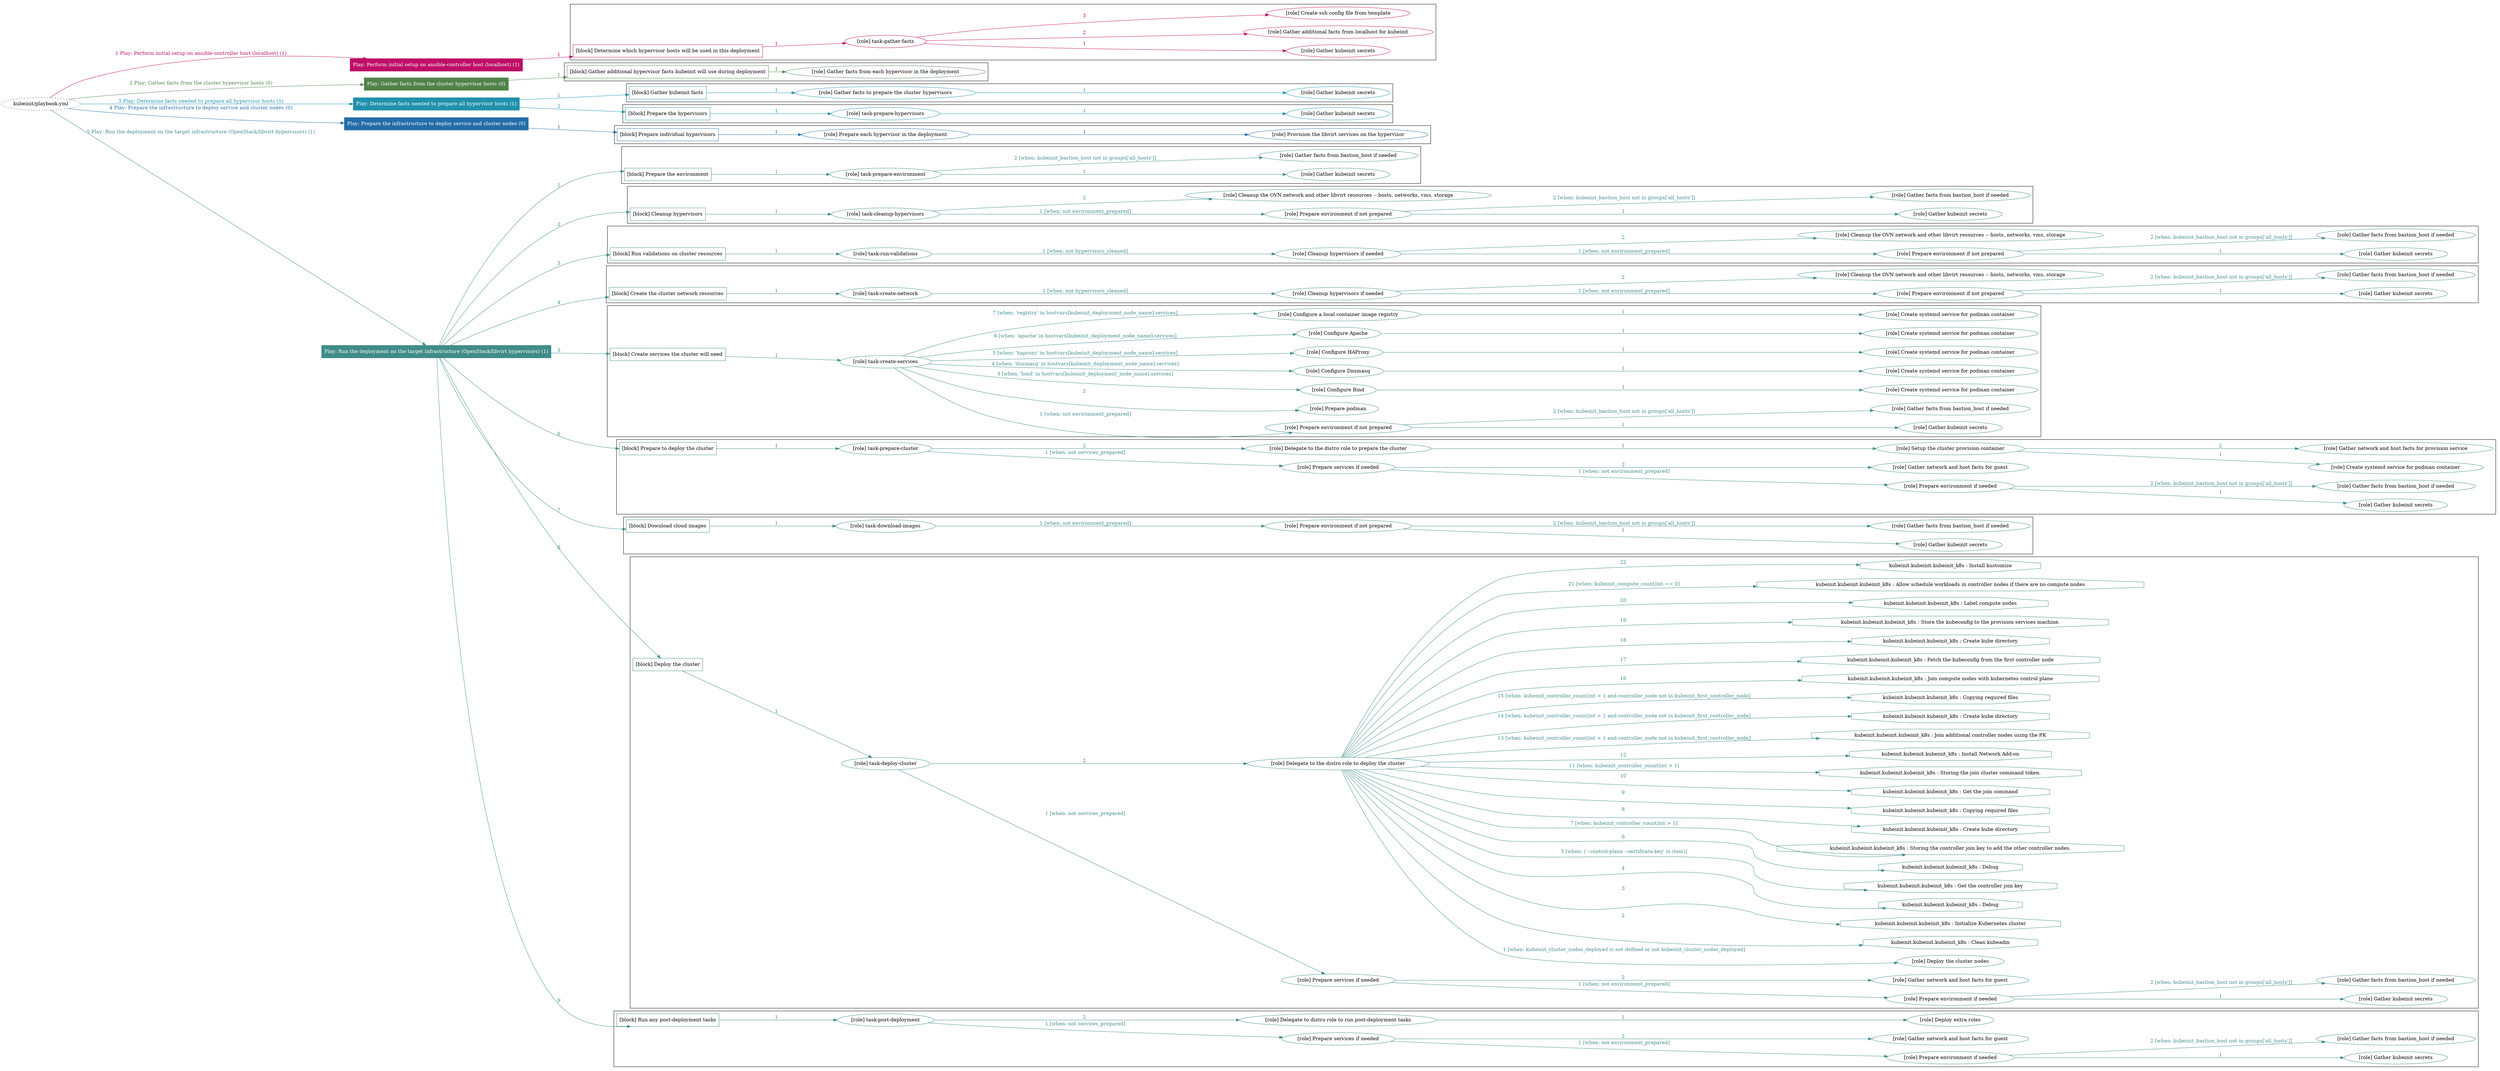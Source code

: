 digraph {
	graph [concentrate=true ordering=in rankdir=LR ratio=fill]
	edge [esep=5 sep=10]
	"kubeinit/playbook.yml" [URL="/home/runner/work/kubeinit/kubeinit/kubeinit/playbook.yml" id=playbook_37c9e32f style=dotted]
	"kubeinit/playbook.yml" -> play_60193fd4 [label="1 Play: Perform initial setup on ansible-controller host (localhost) (1)" color="#be0e68" fontcolor="#be0e68" id=edge_play_60193fd4 labeltooltip="1 Play: Perform initial setup on ansible-controller host (localhost) (1)" tooltip="1 Play: Perform initial setup on ansible-controller host (localhost) (1)"]
	subgraph "Play: Perform initial setup on ansible-controller host (localhost) (1)" {
		play_60193fd4 [label="Play: Perform initial setup on ansible-controller host (localhost) (1)" URL="/home/runner/work/kubeinit/kubeinit/kubeinit/playbook.yml" color="#be0e68" fontcolor="#ffffff" id=play_60193fd4 shape=box style=filled tooltip=localhost]
		play_60193fd4 -> block_312fa93a [label=1 color="#be0e68" fontcolor="#be0e68" id=edge_block_312fa93a labeltooltip=1 tooltip=1]
		subgraph cluster_block_312fa93a {
			block_312fa93a [label="[block] Determine which hypervisor hosts will be used in this deployment" URL="/home/runner/work/kubeinit/kubeinit/kubeinit/playbook.yml" color="#be0e68" id=block_312fa93a labeltooltip="Determine which hypervisor hosts will be used in this deployment" shape=box tooltip="Determine which hypervisor hosts will be used in this deployment"]
			block_312fa93a -> role_3bab6832 [label="1 " color="#be0e68" fontcolor="#be0e68" id=edge_role_3bab6832 labeltooltip="1 " tooltip="1 "]
			subgraph "task-gather-facts" {
				role_3bab6832 [label="[role] task-gather-facts" URL="/home/runner/work/kubeinit/kubeinit/kubeinit/playbook.yml" color="#be0e68" id=role_3bab6832 tooltip="task-gather-facts"]
				role_3bab6832 -> role_faca5b84 [label="1 " color="#be0e68" fontcolor="#be0e68" id=edge_role_faca5b84 labeltooltip="1 " tooltip="1 "]
				subgraph "Gather kubeinit secrets" {
					role_faca5b84 [label="[role] Gather kubeinit secrets" URL="/home/runner/.ansible/collections/ansible_collections/kubeinit/kubeinit/roles/kubeinit_prepare/tasks/build_hypervisors_group.yml" color="#be0e68" id=role_faca5b84 tooltip="Gather kubeinit secrets"]
				}
				role_3bab6832 -> role_65d45246 [label="2 " color="#be0e68" fontcolor="#be0e68" id=edge_role_65d45246 labeltooltip="2 " tooltip="2 "]
				subgraph "Gather additional facts from localhost for kubeinit" {
					role_65d45246 [label="[role] Gather additional facts from localhost for kubeinit" URL="/home/runner/.ansible/collections/ansible_collections/kubeinit/kubeinit/roles/kubeinit_prepare/tasks/build_hypervisors_group.yml" color="#be0e68" id=role_65d45246 tooltip="Gather additional facts from localhost for kubeinit"]
				}
				role_3bab6832 -> role_061c9a7f [label="3 " color="#be0e68" fontcolor="#be0e68" id=edge_role_061c9a7f labeltooltip="3 " tooltip="3 "]
				subgraph "Create ssh config file from template" {
					role_061c9a7f [label="[role] Create ssh config file from template" URL="/home/runner/.ansible/collections/ansible_collections/kubeinit/kubeinit/roles/kubeinit_prepare/tasks/build_hypervisors_group.yml" color="#be0e68" id=role_061c9a7f tooltip="Create ssh config file from template"]
				}
			}
		}
	}
	"kubeinit/playbook.yml" -> play_8a7e2bfd [label="2 Play: Gather facts from the cluster hypervisor hosts (0)" color="#4f8349" fontcolor="#4f8349" id=edge_play_8a7e2bfd labeltooltip="2 Play: Gather facts from the cluster hypervisor hosts (0)" tooltip="2 Play: Gather facts from the cluster hypervisor hosts (0)"]
	subgraph "Play: Gather facts from the cluster hypervisor hosts (0)" {
		play_8a7e2bfd [label="Play: Gather facts from the cluster hypervisor hosts (0)" URL="/home/runner/work/kubeinit/kubeinit/kubeinit/playbook.yml" color="#4f8349" fontcolor="#ffffff" id=play_8a7e2bfd shape=box style=filled tooltip="Play: Gather facts from the cluster hypervisor hosts (0)"]
		play_8a7e2bfd -> block_73883b4b [label=1 color="#4f8349" fontcolor="#4f8349" id=edge_block_73883b4b labeltooltip=1 tooltip=1]
		subgraph cluster_block_73883b4b {
			block_73883b4b [label="[block] Gather additional hypervisor facts kubeinit will use during deployment" URL="/home/runner/work/kubeinit/kubeinit/kubeinit/playbook.yml" color="#4f8349" id=block_73883b4b labeltooltip="Gather additional hypervisor facts kubeinit will use during deployment" shape=box tooltip="Gather additional hypervisor facts kubeinit will use during deployment"]
			block_73883b4b -> role_40d7106f [label="1 " color="#4f8349" fontcolor="#4f8349" id=edge_role_40d7106f labeltooltip="1 " tooltip="1 "]
			subgraph "Gather facts from each hypervisor in the deployment" {
				role_40d7106f [label="[role] Gather facts from each hypervisor in the deployment" URL="/home/runner/work/kubeinit/kubeinit/kubeinit/playbook.yml" color="#4f8349" id=role_40d7106f tooltip="Gather facts from each hypervisor in the deployment"]
			}
		}
	}
	"kubeinit/playbook.yml" -> play_a9252015 [label="3 Play: Determine facts needed to prepare all hypervisor hosts (1)" color="#2091ac" fontcolor="#2091ac" id=edge_play_a9252015 labeltooltip="3 Play: Determine facts needed to prepare all hypervisor hosts (1)" tooltip="3 Play: Determine facts needed to prepare all hypervisor hosts (1)"]
	subgraph "Play: Determine facts needed to prepare all hypervisor hosts (1)" {
		play_a9252015 [label="Play: Determine facts needed to prepare all hypervisor hosts (1)" URL="/home/runner/work/kubeinit/kubeinit/kubeinit/playbook.yml" color="#2091ac" fontcolor="#ffffff" id=play_a9252015 shape=box style=filled tooltip=localhost]
		play_a9252015 -> block_ff25f18f [label=1 color="#2091ac" fontcolor="#2091ac" id=edge_block_ff25f18f labeltooltip=1 tooltip=1]
		subgraph cluster_block_ff25f18f {
			block_ff25f18f [label="[block] Gather kubeinit facts" URL="/home/runner/work/kubeinit/kubeinit/kubeinit/playbook.yml" color="#2091ac" id=block_ff25f18f labeltooltip="Gather kubeinit facts" shape=box tooltip="Gather kubeinit facts"]
			block_ff25f18f -> role_27d9075c [label="1 " color="#2091ac" fontcolor="#2091ac" id=edge_role_27d9075c labeltooltip="1 " tooltip="1 "]
			subgraph "Gather facts to prepare the cluster hypervisors" {
				role_27d9075c [label="[role] Gather facts to prepare the cluster hypervisors" URL="/home/runner/work/kubeinit/kubeinit/kubeinit/playbook.yml" color="#2091ac" id=role_27d9075c tooltip="Gather facts to prepare the cluster hypervisors"]
				role_27d9075c -> role_bc4a7833 [label="1 " color="#2091ac" fontcolor="#2091ac" id=edge_role_bc4a7833 labeltooltip="1 " tooltip="1 "]
				subgraph "Gather kubeinit secrets" {
					role_bc4a7833 [label="[role] Gather kubeinit secrets" URL="/home/runner/.ansible/collections/ansible_collections/kubeinit/kubeinit/roles/kubeinit_prepare/tasks/gather_kubeinit_facts.yml" color="#2091ac" id=role_bc4a7833 tooltip="Gather kubeinit secrets"]
				}
			}
		}
		play_a9252015 -> block_5d034e86 [label=2 color="#2091ac" fontcolor="#2091ac" id=edge_block_5d034e86 labeltooltip=2 tooltip=2]
		subgraph cluster_block_5d034e86 {
			block_5d034e86 [label="[block] Prepare the hypervisors" URL="/home/runner/work/kubeinit/kubeinit/kubeinit/playbook.yml" color="#2091ac" id=block_5d034e86 labeltooltip="Prepare the hypervisors" shape=box tooltip="Prepare the hypervisors"]
			block_5d034e86 -> role_8078abb9 [label="1 " color="#2091ac" fontcolor="#2091ac" id=edge_role_8078abb9 labeltooltip="1 " tooltip="1 "]
			subgraph "task-prepare-hypervisors" {
				role_8078abb9 [label="[role] task-prepare-hypervisors" URL="/home/runner/work/kubeinit/kubeinit/kubeinit/playbook.yml" color="#2091ac" id=role_8078abb9 tooltip="task-prepare-hypervisors"]
				role_8078abb9 -> role_a76f9d1c [label="1 " color="#2091ac" fontcolor="#2091ac" id=edge_role_a76f9d1c labeltooltip="1 " tooltip="1 "]
				subgraph "Gather kubeinit secrets" {
					role_a76f9d1c [label="[role] Gather kubeinit secrets" URL="/home/runner/.ansible/collections/ansible_collections/kubeinit/kubeinit/roles/kubeinit_prepare/tasks/gather_kubeinit_facts.yml" color="#2091ac" id=role_a76f9d1c tooltip="Gather kubeinit secrets"]
				}
			}
		}
	}
	"kubeinit/playbook.yml" -> play_18234a0f [label="4 Play: Prepare the infrastructure to deploy service and cluster nodes (0)" color="#246da8" fontcolor="#246da8" id=edge_play_18234a0f labeltooltip="4 Play: Prepare the infrastructure to deploy service and cluster nodes (0)" tooltip="4 Play: Prepare the infrastructure to deploy service and cluster nodes (0)"]
	subgraph "Play: Prepare the infrastructure to deploy service and cluster nodes (0)" {
		play_18234a0f [label="Play: Prepare the infrastructure to deploy service and cluster nodes (0)" URL="/home/runner/work/kubeinit/kubeinit/kubeinit/playbook.yml" color="#246da8" fontcolor="#ffffff" id=play_18234a0f shape=box style=filled tooltip="Play: Prepare the infrastructure to deploy service and cluster nodes (0)"]
		play_18234a0f -> block_e1f81813 [label=1 color="#246da8" fontcolor="#246da8" id=edge_block_e1f81813 labeltooltip=1 tooltip=1]
		subgraph cluster_block_e1f81813 {
			block_e1f81813 [label="[block] Prepare individual hypervisors" URL="/home/runner/work/kubeinit/kubeinit/kubeinit/playbook.yml" color="#246da8" id=block_e1f81813 labeltooltip="Prepare individual hypervisors" shape=box tooltip="Prepare individual hypervisors"]
			block_e1f81813 -> role_e569fd30 [label="1 " color="#246da8" fontcolor="#246da8" id=edge_role_e569fd30 labeltooltip="1 " tooltip="1 "]
			subgraph "Prepare each hypervisor in the deployment" {
				role_e569fd30 [label="[role] Prepare each hypervisor in the deployment" URL="/home/runner/work/kubeinit/kubeinit/kubeinit/playbook.yml" color="#246da8" id=role_e569fd30 tooltip="Prepare each hypervisor in the deployment"]
				role_e569fd30 -> role_37ace8c5 [label="1 " color="#246da8" fontcolor="#246da8" id=edge_role_37ace8c5 labeltooltip="1 " tooltip="1 "]
				subgraph "Provision the libvirt services on the hypervisor" {
					role_37ace8c5 [label="[role] Provision the libvirt services on the hypervisor" URL="/home/runner/.ansible/collections/ansible_collections/kubeinit/kubeinit/roles/kubeinit_prepare/tasks/prepare_hypervisor.yml" color="#246da8" id=role_37ace8c5 tooltip="Provision the libvirt services on the hypervisor"]
				}
			}
		}
	}
	"kubeinit/playbook.yml" -> play_78330267 [label="5 Play: Run the deployment on the target infrastructure (OpenStack/libvirt hypervisors) (1)" color="#408c88" fontcolor="#408c88" id=edge_play_78330267 labeltooltip="5 Play: Run the deployment on the target infrastructure (OpenStack/libvirt hypervisors) (1)" tooltip="5 Play: Run the deployment on the target infrastructure (OpenStack/libvirt hypervisors) (1)"]
	subgraph "Play: Run the deployment on the target infrastructure (OpenStack/libvirt hypervisors) (1)" {
		play_78330267 [label="Play: Run the deployment on the target infrastructure (OpenStack/libvirt hypervisors) (1)" URL="/home/runner/work/kubeinit/kubeinit/kubeinit/playbook.yml" color="#408c88" fontcolor="#ffffff" id=play_78330267 shape=box style=filled tooltip=localhost]
		play_78330267 -> block_c911e550 [label=1 color="#408c88" fontcolor="#408c88" id=edge_block_c911e550 labeltooltip=1 tooltip=1]
		subgraph cluster_block_c911e550 {
			block_c911e550 [label="[block] Prepare the environment" URL="/home/runner/work/kubeinit/kubeinit/kubeinit/playbook.yml" color="#408c88" id=block_c911e550 labeltooltip="Prepare the environment" shape=box tooltip="Prepare the environment"]
			block_c911e550 -> role_b5994428 [label="1 " color="#408c88" fontcolor="#408c88" id=edge_role_b5994428 labeltooltip="1 " tooltip="1 "]
			subgraph "task-prepare-environment" {
				role_b5994428 [label="[role] task-prepare-environment" URL="/home/runner/work/kubeinit/kubeinit/kubeinit/playbook.yml" color="#408c88" id=role_b5994428 tooltip="task-prepare-environment"]
				role_b5994428 -> role_2c95b8cc [label="1 " color="#408c88" fontcolor="#408c88" id=edge_role_2c95b8cc labeltooltip="1 " tooltip="1 "]
				subgraph "Gather kubeinit secrets" {
					role_2c95b8cc [label="[role] Gather kubeinit secrets" URL="/home/runner/.ansible/collections/ansible_collections/kubeinit/kubeinit/roles/kubeinit_prepare/tasks/gather_kubeinit_facts.yml" color="#408c88" id=role_2c95b8cc tooltip="Gather kubeinit secrets"]
				}
				role_b5994428 -> role_a95a8f1d [label="2 [when: kubeinit_bastion_host not in groups['all_hosts']]" color="#408c88" fontcolor="#408c88" id=edge_role_a95a8f1d labeltooltip="2 [when: kubeinit_bastion_host not in groups['all_hosts']]" tooltip="2 [when: kubeinit_bastion_host not in groups['all_hosts']]"]
				subgraph "Gather facts from bastion_host if needed" {
					role_a95a8f1d [label="[role] Gather facts from bastion_host if needed" URL="/home/runner/.ansible/collections/ansible_collections/kubeinit/kubeinit/roles/kubeinit_prepare/tasks/main.yml" color="#408c88" id=role_a95a8f1d tooltip="Gather facts from bastion_host if needed"]
				}
			}
		}
		play_78330267 -> block_1fcbd4d3 [label=2 color="#408c88" fontcolor="#408c88" id=edge_block_1fcbd4d3 labeltooltip=2 tooltip=2]
		subgraph cluster_block_1fcbd4d3 {
			block_1fcbd4d3 [label="[block] Cleanup hypervisors" URL="/home/runner/work/kubeinit/kubeinit/kubeinit/playbook.yml" color="#408c88" id=block_1fcbd4d3 labeltooltip="Cleanup hypervisors" shape=box tooltip="Cleanup hypervisors"]
			block_1fcbd4d3 -> role_ac23a5f3 [label="1 " color="#408c88" fontcolor="#408c88" id=edge_role_ac23a5f3 labeltooltip="1 " tooltip="1 "]
			subgraph "task-cleanup-hypervisors" {
				role_ac23a5f3 [label="[role] task-cleanup-hypervisors" URL="/home/runner/work/kubeinit/kubeinit/kubeinit/playbook.yml" color="#408c88" id=role_ac23a5f3 tooltip="task-cleanup-hypervisors"]
				role_ac23a5f3 -> role_9f669799 [label="1 [when: not environment_prepared]" color="#408c88" fontcolor="#408c88" id=edge_role_9f669799 labeltooltip="1 [when: not environment_prepared]" tooltip="1 [when: not environment_prepared]"]
				subgraph "Prepare environment if not prepared" {
					role_9f669799 [label="[role] Prepare environment if not prepared" URL="/home/runner/.ansible/collections/ansible_collections/kubeinit/kubeinit/roles/kubeinit_libvirt/tasks/cleanup_hypervisors.yml" color="#408c88" id=role_9f669799 tooltip="Prepare environment if not prepared"]
					role_9f669799 -> role_347a850d [label="1 " color="#408c88" fontcolor="#408c88" id=edge_role_347a850d labeltooltip="1 " tooltip="1 "]
					subgraph "Gather kubeinit secrets" {
						role_347a850d [label="[role] Gather kubeinit secrets" URL="/home/runner/.ansible/collections/ansible_collections/kubeinit/kubeinit/roles/kubeinit_prepare/tasks/gather_kubeinit_facts.yml" color="#408c88" id=role_347a850d tooltip="Gather kubeinit secrets"]
					}
					role_9f669799 -> role_d7711d4b [label="2 [when: kubeinit_bastion_host not in groups['all_hosts']]" color="#408c88" fontcolor="#408c88" id=edge_role_d7711d4b labeltooltip="2 [when: kubeinit_bastion_host not in groups['all_hosts']]" tooltip="2 [when: kubeinit_bastion_host not in groups['all_hosts']]"]
					subgraph "Gather facts from bastion_host if needed" {
						role_d7711d4b [label="[role] Gather facts from bastion_host if needed" URL="/home/runner/.ansible/collections/ansible_collections/kubeinit/kubeinit/roles/kubeinit_prepare/tasks/main.yml" color="#408c88" id=role_d7711d4b tooltip="Gather facts from bastion_host if needed"]
					}
				}
				role_ac23a5f3 -> role_da51a4a8 [label="2 " color="#408c88" fontcolor="#408c88" id=edge_role_da51a4a8 labeltooltip="2 " tooltip="2 "]
				subgraph "Cleanup the OVN network and other libvirt resources -- hosts, networks, vms, storage" {
					role_da51a4a8 [label="[role] Cleanup the OVN network and other libvirt resources -- hosts, networks, vms, storage" URL="/home/runner/.ansible/collections/ansible_collections/kubeinit/kubeinit/roles/kubeinit_libvirt/tasks/cleanup_hypervisors.yml" color="#408c88" id=role_da51a4a8 tooltip="Cleanup the OVN network and other libvirt resources -- hosts, networks, vms, storage"]
				}
			}
		}
		play_78330267 -> block_64a17676 [label=3 color="#408c88" fontcolor="#408c88" id=edge_block_64a17676 labeltooltip=3 tooltip=3]
		subgraph cluster_block_64a17676 {
			block_64a17676 [label="[block] Run validations on cluster resources" URL="/home/runner/work/kubeinit/kubeinit/kubeinit/playbook.yml" color="#408c88" id=block_64a17676 labeltooltip="Run validations on cluster resources" shape=box tooltip="Run validations on cluster resources"]
			block_64a17676 -> role_e75b5f56 [label="1 " color="#408c88" fontcolor="#408c88" id=edge_role_e75b5f56 labeltooltip="1 " tooltip="1 "]
			subgraph "task-run-validations" {
				role_e75b5f56 [label="[role] task-run-validations" URL="/home/runner/work/kubeinit/kubeinit/kubeinit/playbook.yml" color="#408c88" id=role_e75b5f56 tooltip="task-run-validations"]
				role_e75b5f56 -> role_315ab390 [label="1 [when: not hypervisors_cleaned]" color="#408c88" fontcolor="#408c88" id=edge_role_315ab390 labeltooltip="1 [when: not hypervisors_cleaned]" tooltip="1 [when: not hypervisors_cleaned]"]
				subgraph "Cleanup hypervisors if needed" {
					role_315ab390 [label="[role] Cleanup hypervisors if needed" URL="/home/runner/.ansible/collections/ansible_collections/kubeinit/kubeinit/roles/kubeinit_validations/tasks/main.yml" color="#408c88" id=role_315ab390 tooltip="Cleanup hypervisors if needed"]
					role_315ab390 -> role_cbfdf54e [label="1 [when: not environment_prepared]" color="#408c88" fontcolor="#408c88" id=edge_role_cbfdf54e labeltooltip="1 [when: not environment_prepared]" tooltip="1 [when: not environment_prepared]"]
					subgraph "Prepare environment if not prepared" {
						role_cbfdf54e [label="[role] Prepare environment if not prepared" URL="/home/runner/.ansible/collections/ansible_collections/kubeinit/kubeinit/roles/kubeinit_libvirt/tasks/cleanup_hypervisors.yml" color="#408c88" id=role_cbfdf54e tooltip="Prepare environment if not prepared"]
						role_cbfdf54e -> role_c039dadc [label="1 " color="#408c88" fontcolor="#408c88" id=edge_role_c039dadc labeltooltip="1 " tooltip="1 "]
						subgraph "Gather kubeinit secrets" {
							role_c039dadc [label="[role] Gather kubeinit secrets" URL="/home/runner/.ansible/collections/ansible_collections/kubeinit/kubeinit/roles/kubeinit_prepare/tasks/gather_kubeinit_facts.yml" color="#408c88" id=role_c039dadc tooltip="Gather kubeinit secrets"]
						}
						role_cbfdf54e -> role_ac72c382 [label="2 [when: kubeinit_bastion_host not in groups['all_hosts']]" color="#408c88" fontcolor="#408c88" id=edge_role_ac72c382 labeltooltip="2 [when: kubeinit_bastion_host not in groups['all_hosts']]" tooltip="2 [when: kubeinit_bastion_host not in groups['all_hosts']]"]
						subgraph "Gather facts from bastion_host if needed" {
							role_ac72c382 [label="[role] Gather facts from bastion_host if needed" URL="/home/runner/.ansible/collections/ansible_collections/kubeinit/kubeinit/roles/kubeinit_prepare/tasks/main.yml" color="#408c88" id=role_ac72c382 tooltip="Gather facts from bastion_host if needed"]
						}
					}
					role_315ab390 -> role_75cab948 [label="2 " color="#408c88" fontcolor="#408c88" id=edge_role_75cab948 labeltooltip="2 " tooltip="2 "]
					subgraph "Cleanup the OVN network and other libvirt resources -- hosts, networks, vms, storage" {
						role_75cab948 [label="[role] Cleanup the OVN network and other libvirt resources -- hosts, networks, vms, storage" URL="/home/runner/.ansible/collections/ansible_collections/kubeinit/kubeinit/roles/kubeinit_libvirt/tasks/cleanup_hypervisors.yml" color="#408c88" id=role_75cab948 tooltip="Cleanup the OVN network and other libvirt resources -- hosts, networks, vms, storage"]
					}
				}
			}
		}
		play_78330267 -> block_636a97a6 [label=4 color="#408c88" fontcolor="#408c88" id=edge_block_636a97a6 labeltooltip=4 tooltip=4]
		subgraph cluster_block_636a97a6 {
			block_636a97a6 [label="[block] Create the cluster network resources" URL="/home/runner/work/kubeinit/kubeinit/kubeinit/playbook.yml" color="#408c88" id=block_636a97a6 labeltooltip="Create the cluster network resources" shape=box tooltip="Create the cluster network resources"]
			block_636a97a6 -> role_9f466b90 [label="1 " color="#408c88" fontcolor="#408c88" id=edge_role_9f466b90 labeltooltip="1 " tooltip="1 "]
			subgraph "task-create-network" {
				role_9f466b90 [label="[role] task-create-network" URL="/home/runner/work/kubeinit/kubeinit/kubeinit/playbook.yml" color="#408c88" id=role_9f466b90 tooltip="task-create-network"]
				role_9f466b90 -> role_8aebbf6b [label="1 [when: not hypervisors_cleaned]" color="#408c88" fontcolor="#408c88" id=edge_role_8aebbf6b labeltooltip="1 [when: not hypervisors_cleaned]" tooltip="1 [when: not hypervisors_cleaned]"]
				subgraph "Cleanup hypervisors if needed" {
					role_8aebbf6b [label="[role] Cleanup hypervisors if needed" URL="/home/runner/.ansible/collections/ansible_collections/kubeinit/kubeinit/roles/kubeinit_libvirt/tasks/create_network.yml" color="#408c88" id=role_8aebbf6b tooltip="Cleanup hypervisors if needed"]
					role_8aebbf6b -> role_a0f738e7 [label="1 [when: not environment_prepared]" color="#408c88" fontcolor="#408c88" id=edge_role_a0f738e7 labeltooltip="1 [when: not environment_prepared]" tooltip="1 [when: not environment_prepared]"]
					subgraph "Prepare environment if not prepared" {
						role_a0f738e7 [label="[role] Prepare environment if not prepared" URL="/home/runner/.ansible/collections/ansible_collections/kubeinit/kubeinit/roles/kubeinit_libvirt/tasks/cleanup_hypervisors.yml" color="#408c88" id=role_a0f738e7 tooltip="Prepare environment if not prepared"]
						role_a0f738e7 -> role_c8dc7225 [label="1 " color="#408c88" fontcolor="#408c88" id=edge_role_c8dc7225 labeltooltip="1 " tooltip="1 "]
						subgraph "Gather kubeinit secrets" {
							role_c8dc7225 [label="[role] Gather kubeinit secrets" URL="/home/runner/.ansible/collections/ansible_collections/kubeinit/kubeinit/roles/kubeinit_prepare/tasks/gather_kubeinit_facts.yml" color="#408c88" id=role_c8dc7225 tooltip="Gather kubeinit secrets"]
						}
						role_a0f738e7 -> role_1eb0f675 [label="2 [when: kubeinit_bastion_host not in groups['all_hosts']]" color="#408c88" fontcolor="#408c88" id=edge_role_1eb0f675 labeltooltip="2 [when: kubeinit_bastion_host not in groups['all_hosts']]" tooltip="2 [when: kubeinit_bastion_host not in groups['all_hosts']]"]
						subgraph "Gather facts from bastion_host if needed" {
							role_1eb0f675 [label="[role] Gather facts from bastion_host if needed" URL="/home/runner/.ansible/collections/ansible_collections/kubeinit/kubeinit/roles/kubeinit_prepare/tasks/main.yml" color="#408c88" id=role_1eb0f675 tooltip="Gather facts from bastion_host if needed"]
						}
					}
					role_8aebbf6b -> role_e12dacb0 [label="2 " color="#408c88" fontcolor="#408c88" id=edge_role_e12dacb0 labeltooltip="2 " tooltip="2 "]
					subgraph "Cleanup the OVN network and other libvirt resources -- hosts, networks, vms, storage" {
						role_e12dacb0 [label="[role] Cleanup the OVN network and other libvirt resources -- hosts, networks, vms, storage" URL="/home/runner/.ansible/collections/ansible_collections/kubeinit/kubeinit/roles/kubeinit_libvirt/tasks/cleanup_hypervisors.yml" color="#408c88" id=role_e12dacb0 tooltip="Cleanup the OVN network and other libvirt resources -- hosts, networks, vms, storage"]
					}
				}
			}
		}
		play_78330267 -> block_cfd32f1f [label=5 color="#408c88" fontcolor="#408c88" id=edge_block_cfd32f1f labeltooltip=5 tooltip=5]
		subgraph cluster_block_cfd32f1f {
			block_cfd32f1f [label="[block] Create services the cluster will need" URL="/home/runner/work/kubeinit/kubeinit/kubeinit/playbook.yml" color="#408c88" id=block_cfd32f1f labeltooltip="Create services the cluster will need" shape=box tooltip="Create services the cluster will need"]
			block_cfd32f1f -> role_6091b788 [label="1 " color="#408c88" fontcolor="#408c88" id=edge_role_6091b788 labeltooltip="1 " tooltip="1 "]
			subgraph "task-create-services" {
				role_6091b788 [label="[role] task-create-services" URL="/home/runner/work/kubeinit/kubeinit/kubeinit/playbook.yml" color="#408c88" id=role_6091b788 tooltip="task-create-services"]
				role_6091b788 -> role_b0d1fb60 [label="1 [when: not environment_prepared]" color="#408c88" fontcolor="#408c88" id=edge_role_b0d1fb60 labeltooltip="1 [when: not environment_prepared]" tooltip="1 [when: not environment_prepared]"]
				subgraph "Prepare environment if not prepared" {
					role_b0d1fb60 [label="[role] Prepare environment if not prepared" URL="/home/runner/.ansible/collections/ansible_collections/kubeinit/kubeinit/roles/kubeinit_services/tasks/main.yml" color="#408c88" id=role_b0d1fb60 tooltip="Prepare environment if not prepared"]
					role_b0d1fb60 -> role_94c4a259 [label="1 " color="#408c88" fontcolor="#408c88" id=edge_role_94c4a259 labeltooltip="1 " tooltip="1 "]
					subgraph "Gather kubeinit secrets" {
						role_94c4a259 [label="[role] Gather kubeinit secrets" URL="/home/runner/.ansible/collections/ansible_collections/kubeinit/kubeinit/roles/kubeinit_prepare/tasks/gather_kubeinit_facts.yml" color="#408c88" id=role_94c4a259 tooltip="Gather kubeinit secrets"]
					}
					role_b0d1fb60 -> role_a3de2b17 [label="2 [when: kubeinit_bastion_host not in groups['all_hosts']]" color="#408c88" fontcolor="#408c88" id=edge_role_a3de2b17 labeltooltip="2 [when: kubeinit_bastion_host not in groups['all_hosts']]" tooltip="2 [when: kubeinit_bastion_host not in groups['all_hosts']]"]
					subgraph "Gather facts from bastion_host if needed" {
						role_a3de2b17 [label="[role] Gather facts from bastion_host if needed" URL="/home/runner/.ansible/collections/ansible_collections/kubeinit/kubeinit/roles/kubeinit_prepare/tasks/main.yml" color="#408c88" id=role_a3de2b17 tooltip="Gather facts from bastion_host if needed"]
					}
				}
				role_6091b788 -> role_86291e32 [label="2 " color="#408c88" fontcolor="#408c88" id=edge_role_86291e32 labeltooltip="2 " tooltip="2 "]
				subgraph "Prepare podman" {
					role_86291e32 [label="[role] Prepare podman" URL="/home/runner/.ansible/collections/ansible_collections/kubeinit/kubeinit/roles/kubeinit_services/tasks/00_create_service_pod.yml" color="#408c88" id=role_86291e32 tooltip="Prepare podman"]
				}
				role_6091b788 -> role_f4a9f267 [label="3 [when: 'bind' in hostvars[kubeinit_deployment_node_name].services]" color="#408c88" fontcolor="#408c88" id=edge_role_f4a9f267 labeltooltip="3 [when: 'bind' in hostvars[kubeinit_deployment_node_name].services]" tooltip="3 [when: 'bind' in hostvars[kubeinit_deployment_node_name].services]"]
				subgraph "Configure Bind" {
					role_f4a9f267 [label="[role] Configure Bind" URL="/home/runner/.ansible/collections/ansible_collections/kubeinit/kubeinit/roles/kubeinit_services/tasks/start_services_containers.yml" color="#408c88" id=role_f4a9f267 tooltip="Configure Bind"]
					role_f4a9f267 -> role_23662ebc [label="1 " color="#408c88" fontcolor="#408c88" id=edge_role_23662ebc labeltooltip="1 " tooltip="1 "]
					subgraph "Create systemd service for podman container" {
						role_23662ebc [label="[role] Create systemd service for podman container" URL="/home/runner/.ansible/collections/ansible_collections/kubeinit/kubeinit/roles/kubeinit_bind/tasks/main.yml" color="#408c88" id=role_23662ebc tooltip="Create systemd service for podman container"]
					}
				}
				role_6091b788 -> role_1226a15b [label="4 [when: 'dnsmasq' in hostvars[kubeinit_deployment_node_name].services]" color="#408c88" fontcolor="#408c88" id=edge_role_1226a15b labeltooltip="4 [when: 'dnsmasq' in hostvars[kubeinit_deployment_node_name].services]" tooltip="4 [when: 'dnsmasq' in hostvars[kubeinit_deployment_node_name].services]"]
				subgraph "Configure Dnsmasq" {
					role_1226a15b [label="[role] Configure Dnsmasq" URL="/home/runner/.ansible/collections/ansible_collections/kubeinit/kubeinit/roles/kubeinit_services/tasks/start_services_containers.yml" color="#408c88" id=role_1226a15b tooltip="Configure Dnsmasq"]
					role_1226a15b -> role_175df705 [label="1 " color="#408c88" fontcolor="#408c88" id=edge_role_175df705 labeltooltip="1 " tooltip="1 "]
					subgraph "Create systemd service for podman container" {
						role_175df705 [label="[role] Create systemd service for podman container" URL="/home/runner/.ansible/collections/ansible_collections/kubeinit/kubeinit/roles/kubeinit_dnsmasq/tasks/main.yml" color="#408c88" id=role_175df705 tooltip="Create systemd service for podman container"]
					}
				}
				role_6091b788 -> role_d33f65d9 [label="5 [when: 'haproxy' in hostvars[kubeinit_deployment_node_name].services]" color="#408c88" fontcolor="#408c88" id=edge_role_d33f65d9 labeltooltip="5 [when: 'haproxy' in hostvars[kubeinit_deployment_node_name].services]" tooltip="5 [when: 'haproxy' in hostvars[kubeinit_deployment_node_name].services]"]
				subgraph "Configure HAProxy" {
					role_d33f65d9 [label="[role] Configure HAProxy" URL="/home/runner/.ansible/collections/ansible_collections/kubeinit/kubeinit/roles/kubeinit_services/tasks/start_services_containers.yml" color="#408c88" id=role_d33f65d9 tooltip="Configure HAProxy"]
					role_d33f65d9 -> role_f2e6f414 [label="1 " color="#408c88" fontcolor="#408c88" id=edge_role_f2e6f414 labeltooltip="1 " tooltip="1 "]
					subgraph "Create systemd service for podman container" {
						role_f2e6f414 [label="[role] Create systemd service for podman container" URL="/home/runner/.ansible/collections/ansible_collections/kubeinit/kubeinit/roles/kubeinit_haproxy/tasks/main.yml" color="#408c88" id=role_f2e6f414 tooltip="Create systemd service for podman container"]
					}
				}
				role_6091b788 -> role_988c0294 [label="6 [when: 'apache' in hostvars[kubeinit_deployment_node_name].services]" color="#408c88" fontcolor="#408c88" id=edge_role_988c0294 labeltooltip="6 [when: 'apache' in hostvars[kubeinit_deployment_node_name].services]" tooltip="6 [when: 'apache' in hostvars[kubeinit_deployment_node_name].services]"]
				subgraph "Configure Apache" {
					role_988c0294 [label="[role] Configure Apache" URL="/home/runner/.ansible/collections/ansible_collections/kubeinit/kubeinit/roles/kubeinit_services/tasks/start_services_containers.yml" color="#408c88" id=role_988c0294 tooltip="Configure Apache"]
					role_988c0294 -> role_639c4f7c [label="1 " color="#408c88" fontcolor="#408c88" id=edge_role_639c4f7c labeltooltip="1 " tooltip="1 "]
					subgraph "Create systemd service for podman container" {
						role_639c4f7c [label="[role] Create systemd service for podman container" URL="/home/runner/.ansible/collections/ansible_collections/kubeinit/kubeinit/roles/kubeinit_apache/tasks/main.yml" color="#408c88" id=role_639c4f7c tooltip="Create systemd service for podman container"]
					}
				}
				role_6091b788 -> role_6679b1db [label="7 [when: 'registry' in hostvars[kubeinit_deployment_node_name].services]" color="#408c88" fontcolor="#408c88" id=edge_role_6679b1db labeltooltip="7 [when: 'registry' in hostvars[kubeinit_deployment_node_name].services]" tooltip="7 [when: 'registry' in hostvars[kubeinit_deployment_node_name].services]"]
				subgraph "Configure a local container image registry" {
					role_6679b1db [label="[role] Configure a local container image registry" URL="/home/runner/.ansible/collections/ansible_collections/kubeinit/kubeinit/roles/kubeinit_services/tasks/start_services_containers.yml" color="#408c88" id=role_6679b1db tooltip="Configure a local container image registry"]
					role_6679b1db -> role_367b3b26 [label="1 " color="#408c88" fontcolor="#408c88" id=edge_role_367b3b26 labeltooltip="1 " tooltip="1 "]
					subgraph "Create systemd service for podman container" {
						role_367b3b26 [label="[role] Create systemd service for podman container" URL="/home/runner/.ansible/collections/ansible_collections/kubeinit/kubeinit/roles/kubeinit_registry/tasks/main.yml" color="#408c88" id=role_367b3b26 tooltip="Create systemd service for podman container"]
					}
				}
			}
		}
		play_78330267 -> block_9adf8af0 [label=6 color="#408c88" fontcolor="#408c88" id=edge_block_9adf8af0 labeltooltip=6 tooltip=6]
		subgraph cluster_block_9adf8af0 {
			block_9adf8af0 [label="[block] Prepare to deploy the cluster" URL="/home/runner/work/kubeinit/kubeinit/kubeinit/playbook.yml" color="#408c88" id=block_9adf8af0 labeltooltip="Prepare to deploy the cluster" shape=box tooltip="Prepare to deploy the cluster"]
			block_9adf8af0 -> role_57600ebf [label="1 " color="#408c88" fontcolor="#408c88" id=edge_role_57600ebf labeltooltip="1 " tooltip="1 "]
			subgraph "task-prepare-cluster" {
				role_57600ebf [label="[role] task-prepare-cluster" URL="/home/runner/work/kubeinit/kubeinit/kubeinit/playbook.yml" color="#408c88" id=role_57600ebf tooltip="task-prepare-cluster"]
				role_57600ebf -> role_237500f4 [label="1 [when: not services_prepared]" color="#408c88" fontcolor="#408c88" id=edge_role_237500f4 labeltooltip="1 [when: not services_prepared]" tooltip="1 [when: not services_prepared]"]
				subgraph "Prepare services if needed" {
					role_237500f4 [label="[role] Prepare services if needed" URL="/home/runner/.ansible/collections/ansible_collections/kubeinit/kubeinit/roles/kubeinit_prepare/tasks/prepare_cluster.yml" color="#408c88" id=role_237500f4 tooltip="Prepare services if needed"]
					role_237500f4 -> role_c184e35f [label="1 [when: not environment_prepared]" color="#408c88" fontcolor="#408c88" id=edge_role_c184e35f labeltooltip="1 [when: not environment_prepared]" tooltip="1 [when: not environment_prepared]"]
					subgraph "Prepare environment if needed" {
						role_c184e35f [label="[role] Prepare environment if needed" URL="/home/runner/.ansible/collections/ansible_collections/kubeinit/kubeinit/roles/kubeinit_services/tasks/prepare_services.yml" color="#408c88" id=role_c184e35f tooltip="Prepare environment if needed"]
						role_c184e35f -> role_42c72b5a [label="1 " color="#408c88" fontcolor="#408c88" id=edge_role_42c72b5a labeltooltip="1 " tooltip="1 "]
						subgraph "Gather kubeinit secrets" {
							role_42c72b5a [label="[role] Gather kubeinit secrets" URL="/home/runner/.ansible/collections/ansible_collections/kubeinit/kubeinit/roles/kubeinit_prepare/tasks/gather_kubeinit_facts.yml" color="#408c88" id=role_42c72b5a tooltip="Gather kubeinit secrets"]
						}
						role_c184e35f -> role_8717e16a [label="2 [when: kubeinit_bastion_host not in groups['all_hosts']]" color="#408c88" fontcolor="#408c88" id=edge_role_8717e16a labeltooltip="2 [when: kubeinit_bastion_host not in groups['all_hosts']]" tooltip="2 [when: kubeinit_bastion_host not in groups['all_hosts']]"]
						subgraph "Gather facts from bastion_host if needed" {
							role_8717e16a [label="[role] Gather facts from bastion_host if needed" URL="/home/runner/.ansible/collections/ansible_collections/kubeinit/kubeinit/roles/kubeinit_prepare/tasks/main.yml" color="#408c88" id=role_8717e16a tooltip="Gather facts from bastion_host if needed"]
						}
					}
					role_237500f4 -> role_34fe77fc [label="2 " color="#408c88" fontcolor="#408c88" id=edge_role_34fe77fc labeltooltip="2 " tooltip="2 "]
					subgraph "Gather network and host facts for guest" {
						role_34fe77fc [label="[role] Gather network and host facts for guest" URL="/home/runner/.ansible/collections/ansible_collections/kubeinit/kubeinit/roles/kubeinit_services/tasks/prepare_services.yml" color="#408c88" id=role_34fe77fc tooltip="Gather network and host facts for guest"]
					}
				}
				role_57600ebf -> role_3818f6a0 [label="2 " color="#408c88" fontcolor="#408c88" id=edge_role_3818f6a0 labeltooltip="2 " tooltip="2 "]
				subgraph "Delegate to the distro role to prepare the cluster" {
					role_3818f6a0 [label="[role] Delegate to the distro role to prepare the cluster" URL="/home/runner/.ansible/collections/ansible_collections/kubeinit/kubeinit/roles/kubeinit_prepare/tasks/prepare_cluster.yml" color="#408c88" id=role_3818f6a0 tooltip="Delegate to the distro role to prepare the cluster"]
					role_3818f6a0 -> role_5ce39320 [label="1 " color="#408c88" fontcolor="#408c88" id=edge_role_5ce39320 labeltooltip="1 " tooltip="1 "]
					subgraph "Setup the cluster provision container" {
						role_5ce39320 [label="[role] Setup the cluster provision container" URL="/home/runner/.ansible/collections/ansible_collections/kubeinit/kubeinit/roles/kubeinit_k8s/tasks/prepare_cluster.yml" color="#408c88" id=role_5ce39320 tooltip="Setup the cluster provision container"]
						role_5ce39320 -> role_64248663 [label="1 " color="#408c88" fontcolor="#408c88" id=edge_role_64248663 labeltooltip="1 " tooltip="1 "]
						subgraph "Create systemd service for podman container" {
							role_64248663 [label="[role] Create systemd service for podman container" URL="/home/runner/.ansible/collections/ansible_collections/kubeinit/kubeinit/roles/kubeinit_services/tasks/create_provision_container.yml" color="#408c88" id=role_64248663 tooltip="Create systemd service for podman container"]
						}
						role_5ce39320 -> role_02bae384 [label="2 " color="#408c88" fontcolor="#408c88" id=edge_role_02bae384 labeltooltip="2 " tooltip="2 "]
						subgraph "Gather network and host facts for provision service" {
							role_02bae384 [label="[role] Gather network and host facts for provision service" URL="/home/runner/.ansible/collections/ansible_collections/kubeinit/kubeinit/roles/kubeinit_services/tasks/create_provision_container.yml" color="#408c88" id=role_02bae384 tooltip="Gather network and host facts for provision service"]
						}
					}
				}
			}
		}
		play_78330267 -> block_deae8306 [label=7 color="#408c88" fontcolor="#408c88" id=edge_block_deae8306 labeltooltip=7 tooltip=7]
		subgraph cluster_block_deae8306 {
			block_deae8306 [label="[block] Download cloud images" URL="/home/runner/work/kubeinit/kubeinit/kubeinit/playbook.yml" color="#408c88" id=block_deae8306 labeltooltip="Download cloud images" shape=box tooltip="Download cloud images"]
			block_deae8306 -> role_d5374767 [label="1 " color="#408c88" fontcolor="#408c88" id=edge_role_d5374767 labeltooltip="1 " tooltip="1 "]
			subgraph "task-download-images" {
				role_d5374767 [label="[role] task-download-images" URL="/home/runner/work/kubeinit/kubeinit/kubeinit/playbook.yml" color="#408c88" id=role_d5374767 tooltip="task-download-images"]
				role_d5374767 -> role_8abdf6a3 [label="1 [when: not environment_prepared]" color="#408c88" fontcolor="#408c88" id=edge_role_8abdf6a3 labeltooltip="1 [when: not environment_prepared]" tooltip="1 [when: not environment_prepared]"]
				subgraph "Prepare environment if not prepared" {
					role_8abdf6a3 [label="[role] Prepare environment if not prepared" URL="/home/runner/.ansible/collections/ansible_collections/kubeinit/kubeinit/roles/kubeinit_libvirt/tasks/download_cloud_images.yml" color="#408c88" id=role_8abdf6a3 tooltip="Prepare environment if not prepared"]
					role_8abdf6a3 -> role_87514bd7 [label="1 " color="#408c88" fontcolor="#408c88" id=edge_role_87514bd7 labeltooltip="1 " tooltip="1 "]
					subgraph "Gather kubeinit secrets" {
						role_87514bd7 [label="[role] Gather kubeinit secrets" URL="/home/runner/.ansible/collections/ansible_collections/kubeinit/kubeinit/roles/kubeinit_prepare/tasks/gather_kubeinit_facts.yml" color="#408c88" id=role_87514bd7 tooltip="Gather kubeinit secrets"]
					}
					role_8abdf6a3 -> role_b9f65d09 [label="2 [when: kubeinit_bastion_host not in groups['all_hosts']]" color="#408c88" fontcolor="#408c88" id=edge_role_b9f65d09 labeltooltip="2 [when: kubeinit_bastion_host not in groups['all_hosts']]" tooltip="2 [when: kubeinit_bastion_host not in groups['all_hosts']]"]
					subgraph "Gather facts from bastion_host if needed" {
						role_b9f65d09 [label="[role] Gather facts from bastion_host if needed" URL="/home/runner/.ansible/collections/ansible_collections/kubeinit/kubeinit/roles/kubeinit_prepare/tasks/main.yml" color="#408c88" id=role_b9f65d09 tooltip="Gather facts from bastion_host if needed"]
					}
				}
			}
		}
		play_78330267 -> block_3644915a [label=8 color="#408c88" fontcolor="#408c88" id=edge_block_3644915a labeltooltip=8 tooltip=8]
		subgraph cluster_block_3644915a {
			block_3644915a [label="[block] Deploy the cluster" URL="/home/runner/work/kubeinit/kubeinit/kubeinit/playbook.yml" color="#408c88" id=block_3644915a labeltooltip="Deploy the cluster" shape=box tooltip="Deploy the cluster"]
			block_3644915a -> role_336be945 [label="1 " color="#408c88" fontcolor="#408c88" id=edge_role_336be945 labeltooltip="1 " tooltip="1 "]
			subgraph "task-deploy-cluster" {
				role_336be945 [label="[role] task-deploy-cluster" URL="/home/runner/work/kubeinit/kubeinit/kubeinit/playbook.yml" color="#408c88" id=role_336be945 tooltip="task-deploy-cluster"]
				role_336be945 -> role_4dadfac3 [label="1 [when: not services_prepared]" color="#408c88" fontcolor="#408c88" id=edge_role_4dadfac3 labeltooltip="1 [when: not services_prepared]" tooltip="1 [when: not services_prepared]"]
				subgraph "Prepare services if needed" {
					role_4dadfac3 [label="[role] Prepare services if needed" URL="/home/runner/.ansible/collections/ansible_collections/kubeinit/kubeinit/roles/kubeinit_prepare/tasks/deploy_cluster.yml" color="#408c88" id=role_4dadfac3 tooltip="Prepare services if needed"]
					role_4dadfac3 -> role_f01eca05 [label="1 [when: not environment_prepared]" color="#408c88" fontcolor="#408c88" id=edge_role_f01eca05 labeltooltip="1 [when: not environment_prepared]" tooltip="1 [when: not environment_prepared]"]
					subgraph "Prepare environment if needed" {
						role_f01eca05 [label="[role] Prepare environment if needed" URL="/home/runner/.ansible/collections/ansible_collections/kubeinit/kubeinit/roles/kubeinit_services/tasks/prepare_services.yml" color="#408c88" id=role_f01eca05 tooltip="Prepare environment if needed"]
						role_f01eca05 -> role_d8dbfd93 [label="1 " color="#408c88" fontcolor="#408c88" id=edge_role_d8dbfd93 labeltooltip="1 " tooltip="1 "]
						subgraph "Gather kubeinit secrets" {
							role_d8dbfd93 [label="[role] Gather kubeinit secrets" URL="/home/runner/.ansible/collections/ansible_collections/kubeinit/kubeinit/roles/kubeinit_prepare/tasks/gather_kubeinit_facts.yml" color="#408c88" id=role_d8dbfd93 tooltip="Gather kubeinit secrets"]
						}
						role_f01eca05 -> role_50051d1e [label="2 [when: kubeinit_bastion_host not in groups['all_hosts']]" color="#408c88" fontcolor="#408c88" id=edge_role_50051d1e labeltooltip="2 [when: kubeinit_bastion_host not in groups['all_hosts']]" tooltip="2 [when: kubeinit_bastion_host not in groups['all_hosts']]"]
						subgraph "Gather facts from bastion_host if needed" {
							role_50051d1e [label="[role] Gather facts from bastion_host if needed" URL="/home/runner/.ansible/collections/ansible_collections/kubeinit/kubeinit/roles/kubeinit_prepare/tasks/main.yml" color="#408c88" id=role_50051d1e tooltip="Gather facts from bastion_host if needed"]
						}
					}
					role_4dadfac3 -> role_a34d8e93 [label="2 " color="#408c88" fontcolor="#408c88" id=edge_role_a34d8e93 labeltooltip="2 " tooltip="2 "]
					subgraph "Gather network and host facts for guest" {
						role_a34d8e93 [label="[role] Gather network and host facts for guest" URL="/home/runner/.ansible/collections/ansible_collections/kubeinit/kubeinit/roles/kubeinit_services/tasks/prepare_services.yml" color="#408c88" id=role_a34d8e93 tooltip="Gather network and host facts for guest"]
					}
				}
				role_336be945 -> role_a363345a [label="2 " color="#408c88" fontcolor="#408c88" id=edge_role_a363345a labeltooltip="2 " tooltip="2 "]
				subgraph "Delegate to the distro role to deploy the cluster" {
					role_a363345a [label="[role] Delegate to the distro role to deploy the cluster" URL="/home/runner/.ansible/collections/ansible_collections/kubeinit/kubeinit/roles/kubeinit_prepare/tasks/deploy_cluster.yml" color="#408c88" id=role_a363345a tooltip="Delegate to the distro role to deploy the cluster"]
					role_a363345a -> role_8c01fe65 [label="1 [when: kubeinit_cluster_nodes_deployed is not defined or not kubeinit_cluster_nodes_deployed]" color="#408c88" fontcolor="#408c88" id=edge_role_8c01fe65 labeltooltip="1 [when: kubeinit_cluster_nodes_deployed is not defined or not kubeinit_cluster_nodes_deployed]" tooltip="1 [when: kubeinit_cluster_nodes_deployed is not defined or not kubeinit_cluster_nodes_deployed]"]
					subgraph "Deploy the cluster nodes" {
						role_8c01fe65 [label="[role] Deploy the cluster nodes" URL="/home/runner/.ansible/collections/ansible_collections/kubeinit/kubeinit/roles/kubeinit_k8s/tasks/main.yml" color="#408c88" id=role_8c01fe65 tooltip="Deploy the cluster nodes"]
					}
					task_91e7caf1 [label="kubeinit.kubeinit.kubeinit_k8s : Clean kubeadm" URL="/home/runner/.ansible/collections/ansible_collections/kubeinit/kubeinit/roles/kubeinit_k8s/tasks/main.yml" color="#408c88" id=task_91e7caf1 shape=octagon tooltip="kubeinit.kubeinit.kubeinit_k8s : Clean kubeadm"]
					role_a363345a -> task_91e7caf1 [label="2 " color="#408c88" fontcolor="#408c88" id=edge_task_91e7caf1 labeltooltip="2 " tooltip="2 "]
					task_5a26e3d6 [label="kubeinit.kubeinit.kubeinit_k8s : Initialize Kubernetes cluster" URL="/home/runner/.ansible/collections/ansible_collections/kubeinit/kubeinit/roles/kubeinit_k8s/tasks/main.yml" color="#408c88" id=task_5a26e3d6 shape=octagon tooltip="kubeinit.kubeinit.kubeinit_k8s : Initialize Kubernetes cluster"]
					role_a363345a -> task_5a26e3d6 [label="3 " color="#408c88" fontcolor="#408c88" id=edge_task_5a26e3d6 labeltooltip="3 " tooltip="3 "]
					task_296f268e [label="kubeinit.kubeinit.kubeinit_k8s : Debug" URL="/home/runner/.ansible/collections/ansible_collections/kubeinit/kubeinit/roles/kubeinit_k8s/tasks/main.yml" color="#408c88" id=task_296f268e shape=octagon tooltip="kubeinit.kubeinit.kubeinit_k8s : Debug"]
					role_a363345a -> task_296f268e [label="4 " color="#408c88" fontcolor="#408c88" id=edge_task_296f268e labeltooltip="4 " tooltip="4 "]
					task_e2846ed2 [label="kubeinit.kubeinit.kubeinit_k8s : Get the controller join key" URL="/home/runner/.ansible/collections/ansible_collections/kubeinit/kubeinit/roles/kubeinit_k8s/tasks/main.yml" color="#408c88" id=task_e2846ed2 shape=octagon tooltip="kubeinit.kubeinit.kubeinit_k8s : Get the controller join key"]
					role_a363345a -> task_e2846ed2 [label="5 [when: ('--control-plane --certificate-key' in item)]" color="#408c88" fontcolor="#408c88" id=edge_task_e2846ed2 labeltooltip="5 [when: ('--control-plane --certificate-key' in item)]" tooltip="5 [when: ('--control-plane --certificate-key' in item)]"]
					task_b9bf42d5 [label="kubeinit.kubeinit.kubeinit_k8s : Debug" URL="/home/runner/.ansible/collections/ansible_collections/kubeinit/kubeinit/roles/kubeinit_k8s/tasks/main.yml" color="#408c88" id=task_b9bf42d5 shape=octagon tooltip="kubeinit.kubeinit.kubeinit_k8s : Debug"]
					role_a363345a -> task_b9bf42d5 [label="6 " color="#408c88" fontcolor="#408c88" id=edge_task_b9bf42d5 labeltooltip="6 " tooltip="6 "]
					task_73ec7f40 [label="kubeinit.kubeinit.kubeinit_k8s : Storing the controller join key to add the other controller nodes." URL="/home/runner/.ansible/collections/ansible_collections/kubeinit/kubeinit/roles/kubeinit_k8s/tasks/main.yml" color="#408c88" id=task_73ec7f40 shape=octagon tooltip="kubeinit.kubeinit.kubeinit_k8s : Storing the controller join key to add the other controller nodes."]
					role_a363345a -> task_73ec7f40 [label="7 [when: kubeinit_controller_count|int > 1]" color="#408c88" fontcolor="#408c88" id=edge_task_73ec7f40 labeltooltip="7 [when: kubeinit_controller_count|int > 1]" tooltip="7 [when: kubeinit_controller_count|int > 1]"]
					task_f9df4c31 [label="kubeinit.kubeinit.kubeinit_k8s : Create kube directory" URL="/home/runner/.ansible/collections/ansible_collections/kubeinit/kubeinit/roles/kubeinit_k8s/tasks/main.yml" color="#408c88" id=task_f9df4c31 shape=octagon tooltip="kubeinit.kubeinit.kubeinit_k8s : Create kube directory"]
					role_a363345a -> task_f9df4c31 [label="8 " color="#408c88" fontcolor="#408c88" id=edge_task_f9df4c31 labeltooltip="8 " tooltip="8 "]
					task_bf5b45a0 [label="kubeinit.kubeinit.kubeinit_k8s : Copying required files" URL="/home/runner/.ansible/collections/ansible_collections/kubeinit/kubeinit/roles/kubeinit_k8s/tasks/main.yml" color="#408c88" id=task_bf5b45a0 shape=octagon tooltip="kubeinit.kubeinit.kubeinit_k8s : Copying required files"]
					role_a363345a -> task_bf5b45a0 [label="9 " color="#408c88" fontcolor="#408c88" id=edge_task_bf5b45a0 labeltooltip="9 " tooltip="9 "]
					task_8b58df29 [label="kubeinit.kubeinit.kubeinit_k8s : Get the join command" URL="/home/runner/.ansible/collections/ansible_collections/kubeinit/kubeinit/roles/kubeinit_k8s/tasks/main.yml" color="#408c88" id=task_8b58df29 shape=octagon tooltip="kubeinit.kubeinit.kubeinit_k8s : Get the join command"]
					role_a363345a -> task_8b58df29 [label="10 " color="#408c88" fontcolor="#408c88" id=edge_task_8b58df29 labeltooltip="10 " tooltip="10 "]
					task_d9487791 [label="kubeinit.kubeinit.kubeinit_k8s : Storing the join cluster command token." URL="/home/runner/.ansible/collections/ansible_collections/kubeinit/kubeinit/roles/kubeinit_k8s/tasks/main.yml" color="#408c88" id=task_d9487791 shape=octagon tooltip="kubeinit.kubeinit.kubeinit_k8s : Storing the join cluster command token."]
					role_a363345a -> task_d9487791 [label="11 [when: kubeinit_controller_count|int > 1]" color="#408c88" fontcolor="#408c88" id=edge_task_d9487791 labeltooltip="11 [when: kubeinit_controller_count|int > 1]" tooltip="11 [when: kubeinit_controller_count|int > 1]"]
					task_8d7b612b [label="kubeinit.kubeinit.kubeinit_k8s : Install Network Add-on" URL="/home/runner/.ansible/collections/ansible_collections/kubeinit/kubeinit/roles/kubeinit_k8s/tasks/main.yml" color="#408c88" id=task_8d7b612b shape=octagon tooltip="kubeinit.kubeinit.kubeinit_k8s : Install Network Add-on"]
					role_a363345a -> task_8d7b612b [label="12 " color="#408c88" fontcolor="#408c88" id=edge_task_8d7b612b labeltooltip="12 " tooltip="12 "]
					task_e72a6d4f [label="kubeinit.kubeinit.kubeinit_k8s : Join additional controller nodes using the PK" URL="/home/runner/.ansible/collections/ansible_collections/kubeinit/kubeinit/roles/kubeinit_k8s/tasks/main.yml" color="#408c88" id=task_e72a6d4f shape=octagon tooltip="kubeinit.kubeinit.kubeinit_k8s : Join additional controller nodes using the PK"]
					role_a363345a -> task_e72a6d4f [label="13 [when: kubeinit_controller_count|int > 1 and controller_node not in kubeinit_first_controller_node]" color="#408c88" fontcolor="#408c88" id=edge_task_e72a6d4f labeltooltip="13 [when: kubeinit_controller_count|int > 1 and controller_node not in kubeinit_first_controller_node]" tooltip="13 [when: kubeinit_controller_count|int > 1 and controller_node not in kubeinit_first_controller_node]"]
					task_98724569 [label="kubeinit.kubeinit.kubeinit_k8s : Create kube directory" URL="/home/runner/.ansible/collections/ansible_collections/kubeinit/kubeinit/roles/kubeinit_k8s/tasks/main.yml" color="#408c88" id=task_98724569 shape=octagon tooltip="kubeinit.kubeinit.kubeinit_k8s : Create kube directory"]
					role_a363345a -> task_98724569 [label="14 [when: kubeinit_controller_count|int > 1 and controller_node not in kubeinit_first_controller_node]" color="#408c88" fontcolor="#408c88" id=edge_task_98724569 labeltooltip="14 [when: kubeinit_controller_count|int > 1 and controller_node not in kubeinit_first_controller_node]" tooltip="14 [when: kubeinit_controller_count|int > 1 and controller_node not in kubeinit_first_controller_node]"]
					task_fb48146e [label="kubeinit.kubeinit.kubeinit_k8s : Copying required files" URL="/home/runner/.ansible/collections/ansible_collections/kubeinit/kubeinit/roles/kubeinit_k8s/tasks/main.yml" color="#408c88" id=task_fb48146e shape=octagon tooltip="kubeinit.kubeinit.kubeinit_k8s : Copying required files"]
					role_a363345a -> task_fb48146e [label="15 [when: kubeinit_controller_count|int > 1 and controller_node not in kubeinit_first_controller_node]" color="#408c88" fontcolor="#408c88" id=edge_task_fb48146e labeltooltip="15 [when: kubeinit_controller_count|int > 1 and controller_node not in kubeinit_first_controller_node]" tooltip="15 [when: kubeinit_controller_count|int > 1 and controller_node not in kubeinit_first_controller_node]"]
					task_3fef0847 [label="kubeinit.kubeinit.kubeinit_k8s : Join compute nodes with kubernetes control plane" URL="/home/runner/.ansible/collections/ansible_collections/kubeinit/kubeinit/roles/kubeinit_k8s/tasks/main.yml" color="#408c88" id=task_3fef0847 shape=octagon tooltip="kubeinit.kubeinit.kubeinit_k8s : Join compute nodes with kubernetes control plane"]
					role_a363345a -> task_3fef0847 [label="16 " color="#408c88" fontcolor="#408c88" id=edge_task_3fef0847 labeltooltip="16 " tooltip="16 "]
					task_7f5c3943 [label="kubeinit.kubeinit.kubeinit_k8s : Fetch the kubeconfig from the first controller node" URL="/home/runner/.ansible/collections/ansible_collections/kubeinit/kubeinit/roles/kubeinit_k8s/tasks/main.yml" color="#408c88" id=task_7f5c3943 shape=octagon tooltip="kubeinit.kubeinit.kubeinit_k8s : Fetch the kubeconfig from the first controller node"]
					role_a363345a -> task_7f5c3943 [label="17 " color="#408c88" fontcolor="#408c88" id=edge_task_7f5c3943 labeltooltip="17 " tooltip="17 "]
					task_0eee24a0 [label="kubeinit.kubeinit.kubeinit_k8s : Create kube directory" URL="/home/runner/.ansible/collections/ansible_collections/kubeinit/kubeinit/roles/kubeinit_k8s/tasks/main.yml" color="#408c88" id=task_0eee24a0 shape=octagon tooltip="kubeinit.kubeinit.kubeinit_k8s : Create kube directory"]
					role_a363345a -> task_0eee24a0 [label="18 " color="#408c88" fontcolor="#408c88" id=edge_task_0eee24a0 labeltooltip="18 " tooltip="18 "]
					task_f592447e [label="kubeinit.kubeinit.kubeinit_k8s : Store the kubeconfig to the provision services machine." URL="/home/runner/.ansible/collections/ansible_collections/kubeinit/kubeinit/roles/kubeinit_k8s/tasks/main.yml" color="#408c88" id=task_f592447e shape=octagon tooltip="kubeinit.kubeinit.kubeinit_k8s : Store the kubeconfig to the provision services machine."]
					role_a363345a -> task_f592447e [label="19 " color="#408c88" fontcolor="#408c88" id=edge_task_f592447e labeltooltip="19 " tooltip="19 "]
					task_ce9d0083 [label="kubeinit.kubeinit.kubeinit_k8s : Label compute nodes" URL="/home/runner/.ansible/collections/ansible_collections/kubeinit/kubeinit/roles/kubeinit_k8s/tasks/main.yml" color="#408c88" id=task_ce9d0083 shape=octagon tooltip="kubeinit.kubeinit.kubeinit_k8s : Label compute nodes"]
					role_a363345a -> task_ce9d0083 [label="20 " color="#408c88" fontcolor="#408c88" id=edge_task_ce9d0083 labeltooltip="20 " tooltip="20 "]
					task_679a1086 [label="kubeinit.kubeinit.kubeinit_k8s : Allow schedule workloads in controller nodes if there are no compute nodes" URL="/home/runner/.ansible/collections/ansible_collections/kubeinit/kubeinit/roles/kubeinit_k8s/tasks/main.yml" color="#408c88" id=task_679a1086 shape=octagon tooltip="kubeinit.kubeinit.kubeinit_k8s : Allow schedule workloads in controller nodes if there are no compute nodes"]
					role_a363345a -> task_679a1086 [label="21 [when: kubeinit_compute_count|int == 0]" color="#408c88" fontcolor="#408c88" id=edge_task_679a1086 labeltooltip="21 [when: kubeinit_compute_count|int == 0]" tooltip="21 [when: kubeinit_compute_count|int == 0]"]
					task_9f6bd864 [label="kubeinit.kubeinit.kubeinit_k8s : Install kustomize" URL="/home/runner/.ansible/collections/ansible_collections/kubeinit/kubeinit/roles/kubeinit_k8s/tasks/main.yml" color="#408c88" id=task_9f6bd864 shape=octagon tooltip="kubeinit.kubeinit.kubeinit_k8s : Install kustomize"]
					role_a363345a -> task_9f6bd864 [label="22 " color="#408c88" fontcolor="#408c88" id=edge_task_9f6bd864 labeltooltip="22 " tooltip="22 "]
				}
			}
		}
		play_78330267 -> block_59f7c465 [label=9 color="#408c88" fontcolor="#408c88" id=edge_block_59f7c465 labeltooltip=9 tooltip=9]
		subgraph cluster_block_59f7c465 {
			block_59f7c465 [label="[block] Run any post-deployment tasks" URL="/home/runner/work/kubeinit/kubeinit/kubeinit/playbook.yml" color="#408c88" id=block_59f7c465 labeltooltip="Run any post-deployment tasks" shape=box tooltip="Run any post-deployment tasks"]
			block_59f7c465 -> role_654cb018 [label="1 " color="#408c88" fontcolor="#408c88" id=edge_role_654cb018 labeltooltip="1 " tooltip="1 "]
			subgraph "task-post-deployment" {
				role_654cb018 [label="[role] task-post-deployment" URL="/home/runner/work/kubeinit/kubeinit/kubeinit/playbook.yml" color="#408c88" id=role_654cb018 tooltip="task-post-deployment"]
				role_654cb018 -> role_9b47b724 [label="1 [when: not services_prepared]" color="#408c88" fontcolor="#408c88" id=edge_role_9b47b724 labeltooltip="1 [when: not services_prepared]" tooltip="1 [when: not services_prepared]"]
				subgraph "Prepare services if needed" {
					role_9b47b724 [label="[role] Prepare services if needed" URL="/home/runner/.ansible/collections/ansible_collections/kubeinit/kubeinit/roles/kubeinit_prepare/tasks/post_deployment.yml" color="#408c88" id=role_9b47b724 tooltip="Prepare services if needed"]
					role_9b47b724 -> role_4a9e9fce [label="1 [when: not environment_prepared]" color="#408c88" fontcolor="#408c88" id=edge_role_4a9e9fce labeltooltip="1 [when: not environment_prepared]" tooltip="1 [when: not environment_prepared]"]
					subgraph "Prepare environment if needed" {
						role_4a9e9fce [label="[role] Prepare environment if needed" URL="/home/runner/.ansible/collections/ansible_collections/kubeinit/kubeinit/roles/kubeinit_services/tasks/prepare_services.yml" color="#408c88" id=role_4a9e9fce tooltip="Prepare environment if needed"]
						role_4a9e9fce -> role_5999f72e [label="1 " color="#408c88" fontcolor="#408c88" id=edge_role_5999f72e labeltooltip="1 " tooltip="1 "]
						subgraph "Gather kubeinit secrets" {
							role_5999f72e [label="[role] Gather kubeinit secrets" URL="/home/runner/.ansible/collections/ansible_collections/kubeinit/kubeinit/roles/kubeinit_prepare/tasks/gather_kubeinit_facts.yml" color="#408c88" id=role_5999f72e tooltip="Gather kubeinit secrets"]
						}
						role_4a9e9fce -> role_7404e570 [label="2 [when: kubeinit_bastion_host not in groups['all_hosts']]" color="#408c88" fontcolor="#408c88" id=edge_role_7404e570 labeltooltip="2 [when: kubeinit_bastion_host not in groups['all_hosts']]" tooltip="2 [when: kubeinit_bastion_host not in groups['all_hosts']]"]
						subgraph "Gather facts from bastion_host if needed" {
							role_7404e570 [label="[role] Gather facts from bastion_host if needed" URL="/home/runner/.ansible/collections/ansible_collections/kubeinit/kubeinit/roles/kubeinit_prepare/tasks/main.yml" color="#408c88" id=role_7404e570 tooltip="Gather facts from bastion_host if needed"]
						}
					}
					role_9b47b724 -> role_dbd01732 [label="2 " color="#408c88" fontcolor="#408c88" id=edge_role_dbd01732 labeltooltip="2 " tooltip="2 "]
					subgraph "Gather network and host facts for guest" {
						role_dbd01732 [label="[role] Gather network and host facts for guest" URL="/home/runner/.ansible/collections/ansible_collections/kubeinit/kubeinit/roles/kubeinit_services/tasks/prepare_services.yml" color="#408c88" id=role_dbd01732 tooltip="Gather network and host facts for guest"]
					}
				}
				role_654cb018 -> role_9367b922 [label="2 " color="#408c88" fontcolor="#408c88" id=edge_role_9367b922 labeltooltip="2 " tooltip="2 "]
				subgraph "Delegate to distro role to run post-deployment tasks" {
					role_9367b922 [label="[role] Delegate to distro role to run post-deployment tasks" URL="/home/runner/.ansible/collections/ansible_collections/kubeinit/kubeinit/roles/kubeinit_prepare/tasks/post_deployment.yml" color="#408c88" id=role_9367b922 tooltip="Delegate to distro role to run post-deployment tasks"]
					role_9367b922 -> role_e77bb07c [label="1 " color="#408c88" fontcolor="#408c88" id=edge_role_e77bb07c labeltooltip="1 " tooltip="1 "]
					subgraph "Deploy extra roles" {
						role_e77bb07c [label="[role] Deploy extra roles" URL="/home/runner/.ansible/collections/ansible_collections/kubeinit/kubeinit/roles/kubeinit_k8s/tasks/post_deployment_tasks.yml" color="#408c88" id=role_e77bb07c tooltip="Deploy extra roles"]
					}
				}
			}
		}
	}
}
